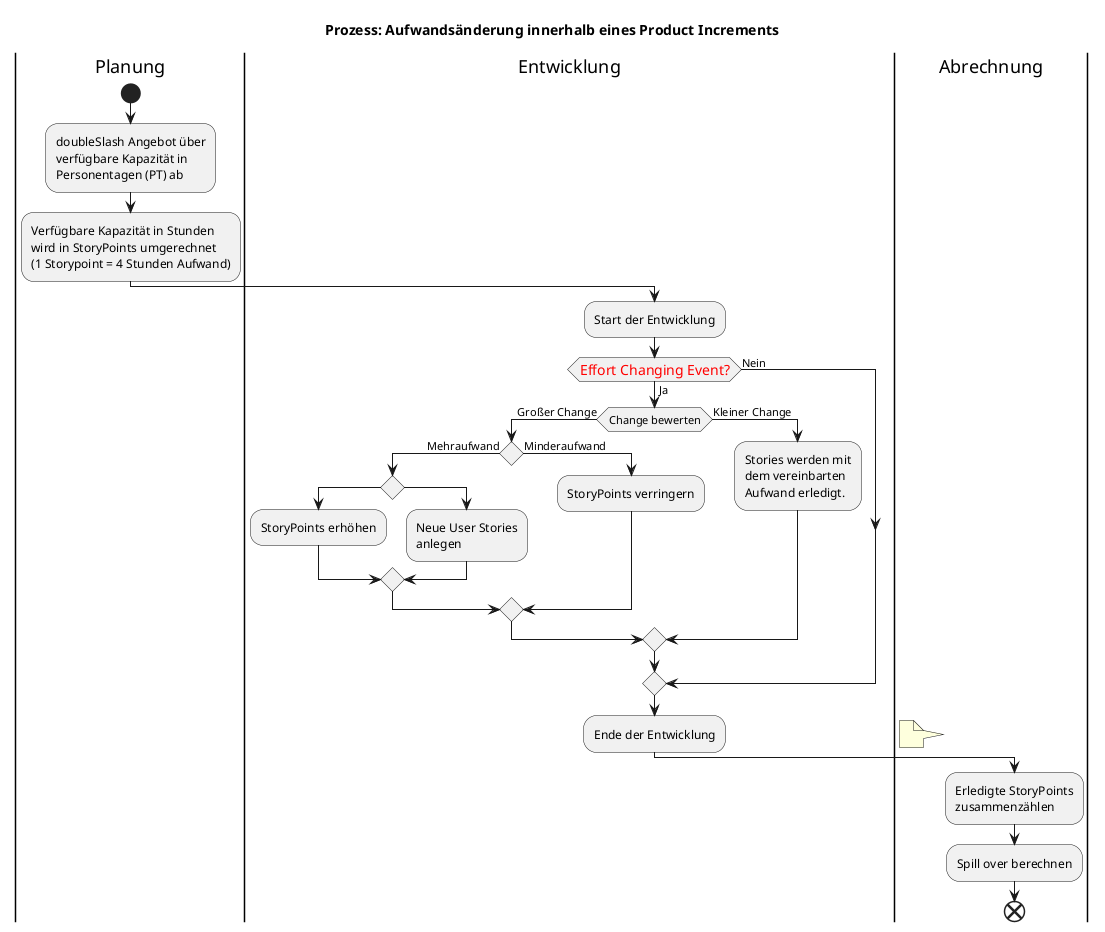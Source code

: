 @startuml Piprocess

title "Prozess: Aufwandsänderung innerhalb eines Product Increments"

|Planung|
start
:doubleSlash Angebot über
verfügbare Kapazität in 
Personentagen (PT) ab;
:Verfügbare Kapazität in Stunden
wird in StoryPoints umgerechnet
(1 Storypoint = 4 Stunden Aufwand);

|Entwicklung|
:Start der Entwicklung;
if (<size:14><color:red>Effort Changing Event?</size>) then (Ja)
   if (Change bewerten) then (Großer Change)
      if() then (Mehraufwand)
         if()
            :StoryPoints erhöhen;
         else
            :Neue User Stories\nanlegen;
         endif
      else (Minderaufwand)
         :StoryPoints verringern;
      endif
   else (Kleiner Change)
      :Stories werden mit
      dem vereinbarten
      Aufwand erledigt.;
   endif
else (Nein)
endif

:Ende der Entwicklung;

|Abrechnung|
note left:
:Erledigte StoryPoints
zusammenzählen;
:Spill over berechnen;

end
@enduml